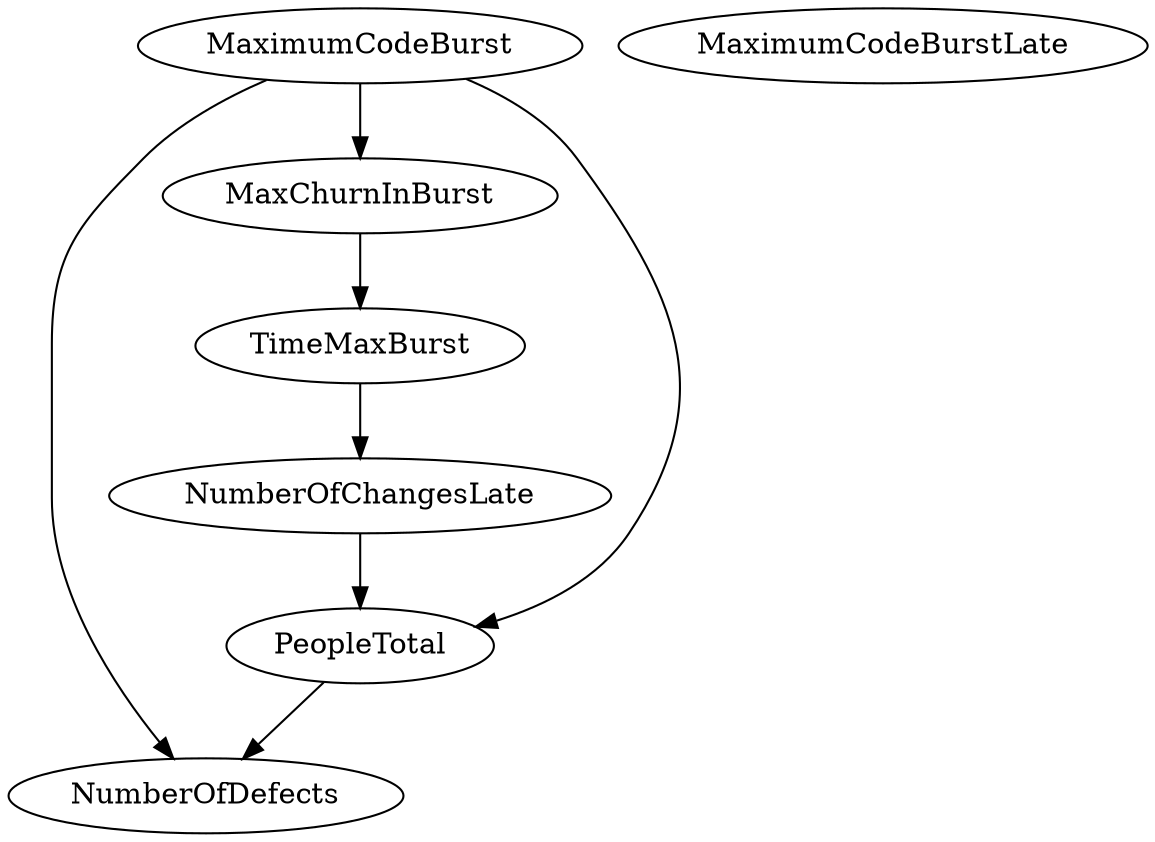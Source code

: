 digraph {
   NumberOfChangesLate;
   MaximumCodeBurst;
   NumberOfDefects;
   MaxChurnInBurst;
   TimeMaxBurst;
   MaximumCodeBurstLate;
   PeopleTotal;
   NumberOfChangesLate -> PeopleTotal;
   MaximumCodeBurst -> NumberOfDefects;
   MaximumCodeBurst -> MaxChurnInBurst;
   MaximumCodeBurst -> PeopleTotal;
   MaxChurnInBurst -> TimeMaxBurst;
   TimeMaxBurst -> NumberOfChangesLate;
   PeopleTotal -> NumberOfDefects;
}
